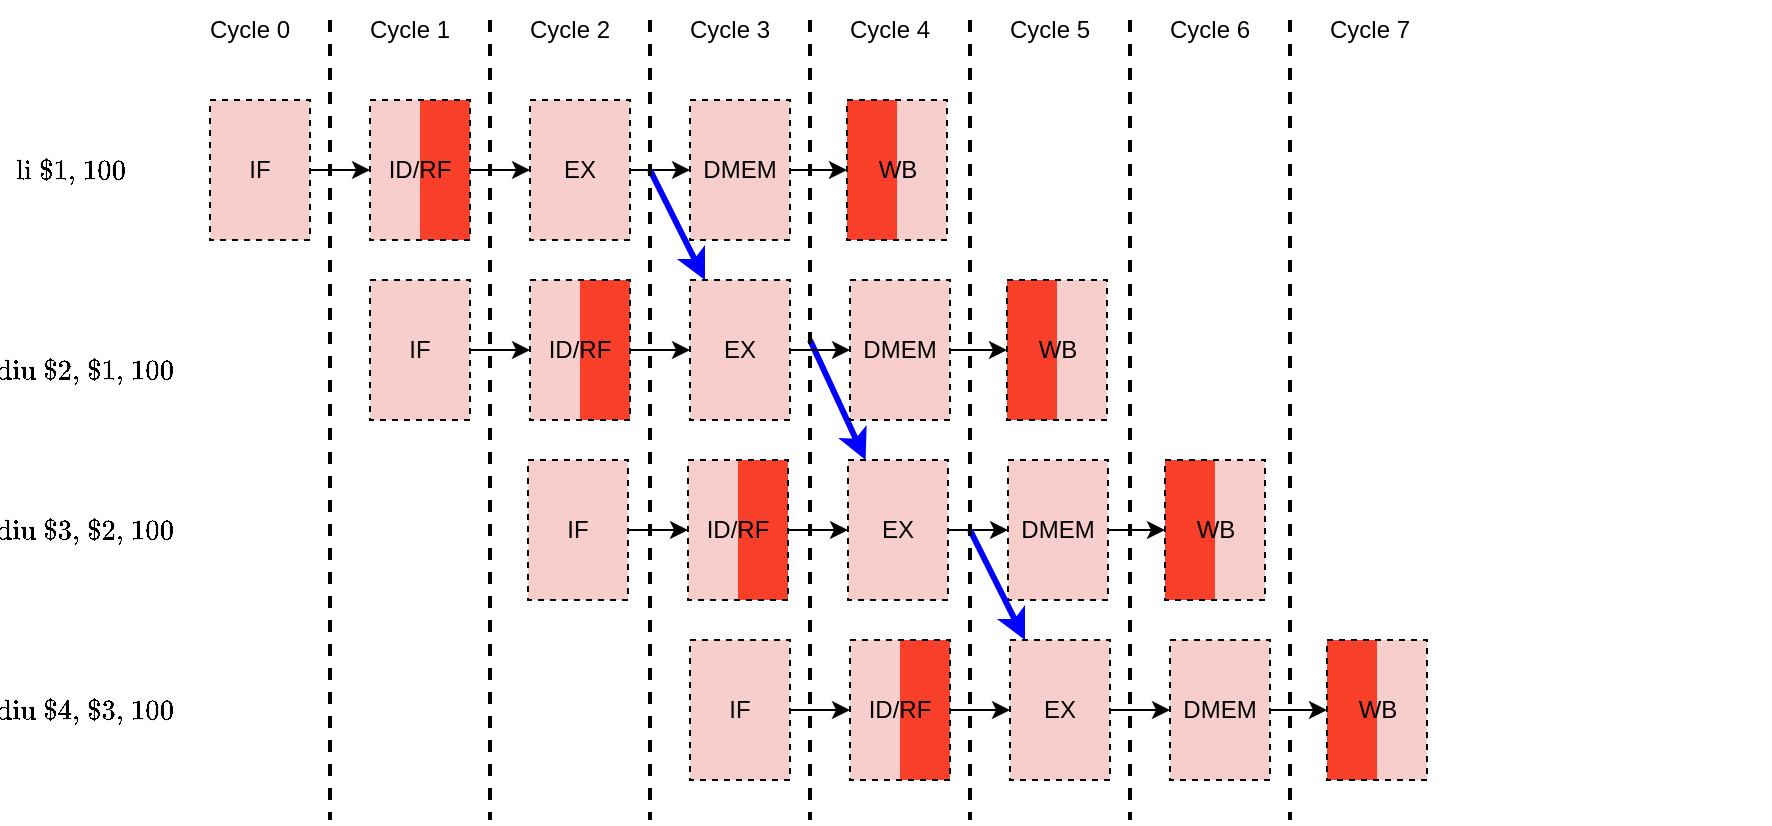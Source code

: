 <mxfile version="20.3.0" type="device"><diagram id="s6YYP6mEnuq6hx_fspEp" name="Page-1"><mxGraphModel dx="1713" dy="531" grid="1" gridSize="10" guides="1" tooltips="1" connect="1" arrows="1" fold="1" page="1" pageScale="1" pageWidth="827" pageHeight="1169" math="1" shadow="0"><root><mxCell id="0"/><mxCell id="1" parent="0"/><mxCell id="wk8AO99OH-ope6MMSdwU-1" style="edgeStyle=orthogonalEdgeStyle;rounded=0;orthogonalLoop=1;jettySize=auto;html=1;exitX=1;exitY=0.5;exitDx=0;exitDy=0;entryX=0;entryY=0.5;entryDx=0;entryDy=0;" edge="1" parent="1" source="wk8AO99OH-ope6MMSdwU-13" target="wk8AO99OH-ope6MMSdwU-4"><mxGeometry relative="1" as="geometry"><mxPoint x="300" y="95" as="sourcePoint"/></mxGeometry></mxCell><mxCell id="wk8AO99OH-ope6MMSdwU-2" style="edgeStyle=orthogonalEdgeStyle;rounded=0;orthogonalLoop=1;jettySize=auto;html=1;exitX=1;exitY=0.5;exitDx=0;exitDy=0;entryX=0;entryY=0.5;entryDx=0;entryDy=0;" edge="1" parent="1" source="wk8AO99OH-ope6MMSdwU-4" target="wk8AO99OH-ope6MMSdwU-9"><mxGeometry relative="1" as="geometry"/></mxCell><mxCell id="wk8AO99OH-ope6MMSdwU-3" style="rounded=0;orthogonalLoop=1;jettySize=auto;html=1;strokeWidth=3;strokeColor=#0000FF;" edge="1" parent="1" target="wk8AO99OH-ope6MMSdwU-20"><mxGeometry relative="1" as="geometry"><mxPoint x="290" y="95" as="sourcePoint"/></mxGeometry></mxCell><mxCell id="wk8AO99OH-ope6MMSdwU-4" value="EX" style="rounded=0;whiteSpace=wrap;html=1;dashed=1;fillColor=#f8cecc;strokeColor=#000000;" vertex="1" parent="1"><mxGeometry x="230" y="60" width="50" height="70" as="geometry"/></mxCell><mxCell id="wk8AO99OH-ope6MMSdwU-5" style="edgeStyle=orthogonalEdgeStyle;rounded=0;orthogonalLoop=1;jettySize=auto;html=1;exitX=1;exitY=0.5;exitDx=0;exitDy=0;entryX=0;entryY=0.5;entryDx=0;entryDy=0;" edge="1" parent="1" source="wk8AO99OH-ope6MMSdwU-6" target="wk8AO99OH-ope6MMSdwU-13"><mxGeometry relative="1" as="geometry"/></mxCell><mxCell id="wk8AO99OH-ope6MMSdwU-6" value="IF" style="rounded=0;whiteSpace=wrap;html=1;dashed=1;fillColor=#f8cecc;strokeColor=#000000;" vertex="1" parent="1"><mxGeometry x="70" y="60" width="50" height="70" as="geometry"/></mxCell><mxCell id="wk8AO99OH-ope6MMSdwU-7" style="edgeStyle=orthogonalEdgeStyle;rounded=0;orthogonalLoop=1;jettySize=auto;html=1;exitX=1;exitY=0.5;exitDx=0;exitDy=0;entryX=0;entryY=0.5;entryDx=0;entryDy=0;" edge="1" parent="1" source="wk8AO99OH-ope6MMSdwU-9" target="wk8AO99OH-ope6MMSdwU-17"><mxGeometry relative="1" as="geometry"/></mxCell><mxCell id="wk8AO99OH-ope6MMSdwU-8" style="edgeStyle=none;rounded=0;orthogonalLoop=1;jettySize=auto;html=1;strokeColor=#0000FF;strokeWidth=3;" edge="1" parent="1" target="wk8AO99OH-ope6MMSdwU-35"><mxGeometry relative="1" as="geometry"><mxPoint x="370" y="180" as="sourcePoint"/></mxGeometry></mxCell><mxCell id="wk8AO99OH-ope6MMSdwU-9" value="DMEM" style="rounded=0;whiteSpace=wrap;html=1;fillColor=#f8cecc;strokeColor=#000000;strokeWidth=1;dashed=1;" vertex="1" parent="1"><mxGeometry x="310" y="60" width="50" height="70" as="geometry"/></mxCell><mxCell id="wk8AO99OH-ope6MMSdwU-10" value="" style="group" vertex="1" connectable="0" parent="1"><mxGeometry x="150" y="60" width="50" height="70" as="geometry"/></mxCell><mxCell id="wk8AO99OH-ope6MMSdwU-11" value="" style="rounded=0;whiteSpace=wrap;html=1;dashed=1;strokeColor=none;fillColor=#f8cecc;" vertex="1" parent="wk8AO99OH-ope6MMSdwU-10"><mxGeometry width="25" height="70" as="geometry"/></mxCell><mxCell id="wk8AO99OH-ope6MMSdwU-12" value="" style="rounded=0;whiteSpace=wrap;html=1;dashed=1;strokeColor=none;fillColor=#F83F2A;" vertex="1" parent="wk8AO99OH-ope6MMSdwU-10"><mxGeometry x="25" width="25" height="70" as="geometry"/></mxCell><mxCell id="wk8AO99OH-ope6MMSdwU-13" value="ID/RF" style="rounded=0;whiteSpace=wrap;html=1;dashed=1;fillColor=none;strokeColor=default;" vertex="1" parent="wk8AO99OH-ope6MMSdwU-10"><mxGeometry width="50" height="70" as="geometry"/></mxCell><mxCell id="wk8AO99OH-ope6MMSdwU-14" value="" style="group" vertex="1" connectable="0" parent="1"><mxGeometry x="388.5" y="60" width="50" height="70" as="geometry"/></mxCell><mxCell id="wk8AO99OH-ope6MMSdwU-15" value="" style="rounded=0;whiteSpace=wrap;html=1;dashed=1;strokeColor=none;fillColor=#f8cecc;" vertex="1" parent="wk8AO99OH-ope6MMSdwU-14"><mxGeometry x="25" width="25" height="70" as="geometry"/></mxCell><mxCell id="wk8AO99OH-ope6MMSdwU-16" value="" style="rounded=0;whiteSpace=wrap;html=1;dashed=1;strokeColor=none;fillColor=#F83F2A;" vertex="1" parent="wk8AO99OH-ope6MMSdwU-14"><mxGeometry width="25" height="70" as="geometry"/></mxCell><mxCell id="wk8AO99OH-ope6MMSdwU-17" value="WB" style="rounded=0;whiteSpace=wrap;html=1;dashed=1;fillColor=none;strokeColor=default;" vertex="1" parent="wk8AO99OH-ope6MMSdwU-14"><mxGeometry width="50" height="70" as="geometry"/></mxCell><mxCell id="wk8AO99OH-ope6MMSdwU-18" style="edgeStyle=orthogonalEdgeStyle;rounded=0;orthogonalLoop=1;jettySize=auto;html=1;exitX=1;exitY=0.5;exitDx=0;exitDy=0;entryX=0;entryY=0.5;entryDx=0;entryDy=0;" edge="1" parent="1" source="wk8AO99OH-ope6MMSdwU-28" target="wk8AO99OH-ope6MMSdwU-20"><mxGeometry relative="1" as="geometry"><mxPoint x="380" y="185" as="sourcePoint"/></mxGeometry></mxCell><mxCell id="wk8AO99OH-ope6MMSdwU-19" style="edgeStyle=orthogonalEdgeStyle;rounded=0;orthogonalLoop=1;jettySize=auto;html=1;exitX=1;exitY=0.5;exitDx=0;exitDy=0;entryX=0;entryY=0.5;entryDx=0;entryDy=0;" edge="1" parent="1" source="wk8AO99OH-ope6MMSdwU-20" target="wk8AO99OH-ope6MMSdwU-24"><mxGeometry relative="1" as="geometry"/></mxCell><mxCell id="wk8AO99OH-ope6MMSdwU-20" value="EX" style="rounded=0;whiteSpace=wrap;html=1;dashed=1;fillColor=#f8cecc;strokeColor=#000000;" vertex="1" parent="1"><mxGeometry x="310" y="150" width="50" height="70" as="geometry"/></mxCell><mxCell id="wk8AO99OH-ope6MMSdwU-21" style="edgeStyle=orthogonalEdgeStyle;rounded=0;orthogonalLoop=1;jettySize=auto;html=1;exitX=1;exitY=0.5;exitDx=0;exitDy=0;entryX=0;entryY=0.5;entryDx=0;entryDy=0;" edge="1" parent="1" source="wk8AO99OH-ope6MMSdwU-22" target="wk8AO99OH-ope6MMSdwU-28"><mxGeometry relative="1" as="geometry"/></mxCell><mxCell id="wk8AO99OH-ope6MMSdwU-22" value="IF" style="rounded=0;whiteSpace=wrap;html=1;dashed=1;fillColor=#f8cecc;strokeColor=#000000;" vertex="1" parent="1"><mxGeometry x="150" y="150" width="50" height="70" as="geometry"/></mxCell><mxCell id="wk8AO99OH-ope6MMSdwU-23" style="edgeStyle=orthogonalEdgeStyle;rounded=0;orthogonalLoop=1;jettySize=auto;html=1;exitX=1;exitY=0.5;exitDx=0;exitDy=0;entryX=0;entryY=0.5;entryDx=0;entryDy=0;" edge="1" parent="1" source="wk8AO99OH-ope6MMSdwU-24" target="wk8AO99OH-ope6MMSdwU-32"><mxGeometry relative="1" as="geometry"/></mxCell><mxCell id="wk8AO99OH-ope6MMSdwU-24" value="DMEM" style="rounded=0;whiteSpace=wrap;html=1;fillColor=#f8cecc;strokeColor=#000000;strokeWidth=1;dashed=1;" vertex="1" parent="1"><mxGeometry x="390" y="150" width="50" height="70" as="geometry"/></mxCell><mxCell id="wk8AO99OH-ope6MMSdwU-25" value="" style="group" vertex="1" connectable="0" parent="1"><mxGeometry x="230" y="150" width="50" height="70" as="geometry"/></mxCell><mxCell id="wk8AO99OH-ope6MMSdwU-26" value="" style="rounded=0;whiteSpace=wrap;html=1;dashed=1;strokeColor=none;fillColor=#f8cecc;" vertex="1" parent="wk8AO99OH-ope6MMSdwU-25"><mxGeometry width="25" height="70" as="geometry"/></mxCell><mxCell id="wk8AO99OH-ope6MMSdwU-27" value="" style="rounded=0;whiteSpace=wrap;html=1;dashed=1;strokeColor=none;fillColor=#F83F2A;" vertex="1" parent="wk8AO99OH-ope6MMSdwU-25"><mxGeometry x="25" width="25" height="70" as="geometry"/></mxCell><mxCell id="wk8AO99OH-ope6MMSdwU-28" value="ID/RF" style="rounded=0;whiteSpace=wrap;html=1;dashed=1;fillColor=none;strokeColor=default;" vertex="1" parent="wk8AO99OH-ope6MMSdwU-25"><mxGeometry width="50" height="70" as="geometry"/></mxCell><mxCell id="wk8AO99OH-ope6MMSdwU-29" value="" style="group" vertex="1" connectable="0" parent="1"><mxGeometry x="468.5" y="150" width="50" height="70" as="geometry"/></mxCell><mxCell id="wk8AO99OH-ope6MMSdwU-30" value="" style="rounded=0;whiteSpace=wrap;html=1;dashed=1;strokeColor=none;fillColor=#f8cecc;" vertex="1" parent="wk8AO99OH-ope6MMSdwU-29"><mxGeometry x="25" width="25" height="70" as="geometry"/></mxCell><mxCell id="wk8AO99OH-ope6MMSdwU-31" value="" style="rounded=0;whiteSpace=wrap;html=1;dashed=1;strokeColor=none;fillColor=#F83F2A;" vertex="1" parent="wk8AO99OH-ope6MMSdwU-29"><mxGeometry width="25" height="70" as="geometry"/></mxCell><mxCell id="wk8AO99OH-ope6MMSdwU-32" value="WB" style="rounded=0;whiteSpace=wrap;html=1;dashed=1;fillColor=none;strokeColor=default;" vertex="1" parent="wk8AO99OH-ope6MMSdwU-29"><mxGeometry width="50" height="70" as="geometry"/></mxCell><mxCell id="wk8AO99OH-ope6MMSdwU-33" style="edgeStyle=orthogonalEdgeStyle;rounded=0;orthogonalLoop=1;jettySize=auto;html=1;exitX=1;exitY=0.5;exitDx=0;exitDy=0;entryX=0;entryY=0.5;entryDx=0;entryDy=0;" edge="1" parent="1" source="wk8AO99OH-ope6MMSdwU-43" target="wk8AO99OH-ope6MMSdwU-35"><mxGeometry relative="1" as="geometry"><mxPoint x="459" y="275" as="sourcePoint"/></mxGeometry></mxCell><mxCell id="wk8AO99OH-ope6MMSdwU-34" style="edgeStyle=orthogonalEdgeStyle;rounded=0;orthogonalLoop=1;jettySize=auto;html=1;exitX=1;exitY=0.5;exitDx=0;exitDy=0;entryX=0;entryY=0.5;entryDx=0;entryDy=0;" edge="1" parent="1" source="wk8AO99OH-ope6MMSdwU-35" target="wk8AO99OH-ope6MMSdwU-39"><mxGeometry relative="1" as="geometry"/></mxCell><mxCell id="wk8AO99OH-ope6MMSdwU-35" value="EX" style="rounded=0;whiteSpace=wrap;html=1;dashed=1;fillColor=#f8cecc;strokeColor=#000000;" vertex="1" parent="1"><mxGeometry x="389" y="240" width="50" height="70" as="geometry"/></mxCell><mxCell id="wk8AO99OH-ope6MMSdwU-36" style="edgeStyle=orthogonalEdgeStyle;rounded=0;orthogonalLoop=1;jettySize=auto;html=1;exitX=1;exitY=0.5;exitDx=0;exitDy=0;entryX=0;entryY=0.5;entryDx=0;entryDy=0;" edge="1" parent="1" source="wk8AO99OH-ope6MMSdwU-37" target="wk8AO99OH-ope6MMSdwU-43"><mxGeometry relative="1" as="geometry"/></mxCell><mxCell id="wk8AO99OH-ope6MMSdwU-37" value="IF" style="rounded=0;whiteSpace=wrap;html=1;dashed=1;fillColor=#f8cecc;strokeColor=#000000;" vertex="1" parent="1"><mxGeometry x="229" y="240" width="50" height="70" as="geometry"/></mxCell><mxCell id="wk8AO99OH-ope6MMSdwU-38" style="edgeStyle=orthogonalEdgeStyle;rounded=0;orthogonalLoop=1;jettySize=auto;html=1;exitX=1;exitY=0.5;exitDx=0;exitDy=0;entryX=0;entryY=0.5;entryDx=0;entryDy=0;" edge="1" parent="1" source="wk8AO99OH-ope6MMSdwU-39" target="wk8AO99OH-ope6MMSdwU-47"><mxGeometry relative="1" as="geometry"/></mxCell><mxCell id="wk8AO99OH-ope6MMSdwU-39" value="DMEM" style="rounded=0;whiteSpace=wrap;html=1;fillColor=#f8cecc;strokeColor=#000000;strokeWidth=1;dashed=1;" vertex="1" parent="1"><mxGeometry x="469" y="240" width="50" height="70" as="geometry"/></mxCell><mxCell id="wk8AO99OH-ope6MMSdwU-40" value="" style="group" vertex="1" connectable="0" parent="1"><mxGeometry x="309" y="240" width="50" height="70" as="geometry"/></mxCell><mxCell id="wk8AO99OH-ope6MMSdwU-41" value="" style="rounded=0;whiteSpace=wrap;html=1;dashed=1;strokeColor=none;fillColor=#f8cecc;" vertex="1" parent="wk8AO99OH-ope6MMSdwU-40"><mxGeometry width="25" height="70" as="geometry"/></mxCell><mxCell id="wk8AO99OH-ope6MMSdwU-42" value="" style="rounded=0;whiteSpace=wrap;html=1;dashed=1;strokeColor=none;fillColor=#F83F2A;" vertex="1" parent="wk8AO99OH-ope6MMSdwU-40"><mxGeometry x="25" width="25" height="70" as="geometry"/></mxCell><mxCell id="wk8AO99OH-ope6MMSdwU-43" value="ID/RF" style="rounded=0;whiteSpace=wrap;html=1;dashed=1;fillColor=none;strokeColor=default;" vertex="1" parent="wk8AO99OH-ope6MMSdwU-40"><mxGeometry width="50" height="70" as="geometry"/></mxCell><mxCell id="wk8AO99OH-ope6MMSdwU-44" value="" style="group" vertex="1" connectable="0" parent="1"><mxGeometry x="547.5" y="240" width="50" height="70" as="geometry"/></mxCell><mxCell id="wk8AO99OH-ope6MMSdwU-45" value="" style="rounded=0;whiteSpace=wrap;html=1;dashed=1;strokeColor=none;fillColor=#f8cecc;" vertex="1" parent="wk8AO99OH-ope6MMSdwU-44"><mxGeometry x="25" width="25" height="70" as="geometry"/></mxCell><mxCell id="wk8AO99OH-ope6MMSdwU-46" value="" style="rounded=0;whiteSpace=wrap;html=1;dashed=1;strokeColor=none;fillColor=#F83F2A;" vertex="1" parent="wk8AO99OH-ope6MMSdwU-44"><mxGeometry width="25" height="70" as="geometry"/></mxCell><mxCell id="wk8AO99OH-ope6MMSdwU-47" value="WB" style="rounded=0;whiteSpace=wrap;html=1;dashed=1;fillColor=none;strokeColor=default;" vertex="1" parent="wk8AO99OH-ope6MMSdwU-44"><mxGeometry width="50" height="70" as="geometry"/></mxCell><mxCell id="wk8AO99OH-ope6MMSdwU-48" value="Cycle 1" style="text;html=1;strokeColor=none;fillColor=none;align=center;verticalAlign=middle;whiteSpace=wrap;rounded=0;strokeWidth=4;" vertex="1" parent="1"><mxGeometry x="130" y="10" width="80" height="30" as="geometry"/></mxCell><mxCell id="wk8AO99OH-ope6MMSdwU-49" value="Cycle 0" style="text;html=1;strokeColor=none;fillColor=none;align=center;verticalAlign=middle;whiteSpace=wrap;rounded=0;strokeWidth=4;" vertex="1" parent="1"><mxGeometry x="50" y="10" width="80" height="30" as="geometry"/></mxCell><mxCell id="wk8AO99OH-ope6MMSdwU-50" value="Cycle 2" style="text;html=1;strokeColor=none;fillColor=none;align=center;verticalAlign=middle;whiteSpace=wrap;rounded=0;strokeWidth=4;" vertex="1" parent="1"><mxGeometry x="210" y="10" width="80" height="30" as="geometry"/></mxCell><mxCell id="wk8AO99OH-ope6MMSdwU-51" value="Cycle 3" style="text;html=1;strokeColor=none;fillColor=none;align=center;verticalAlign=middle;whiteSpace=wrap;rounded=0;strokeWidth=4;" vertex="1" parent="1"><mxGeometry x="290" y="10" width="80" height="30" as="geometry"/></mxCell><mxCell id="wk8AO99OH-ope6MMSdwU-52" value="Cycle 4" style="text;html=1;strokeColor=none;fillColor=none;align=center;verticalAlign=middle;whiteSpace=wrap;rounded=0;strokeWidth=4;" vertex="1" parent="1"><mxGeometry x="370" y="10" width="80" height="30" as="geometry"/></mxCell><mxCell id="wk8AO99OH-ope6MMSdwU-53" value="Cycle 5" style="text;html=1;strokeColor=none;fillColor=none;align=center;verticalAlign=middle;whiteSpace=wrap;rounded=0;strokeWidth=4;" vertex="1" parent="1"><mxGeometry x="450" y="10" width="80" height="30" as="geometry"/></mxCell><mxCell id="wk8AO99OH-ope6MMSdwU-54" value="Cycle 6" style="text;html=1;strokeColor=none;fillColor=none;align=center;verticalAlign=middle;whiteSpace=wrap;rounded=0;strokeWidth=4;" vertex="1" parent="1"><mxGeometry x="530" y="10" width="80" height="30" as="geometry"/></mxCell><mxCell id="wk8AO99OH-ope6MMSdwU-55" value="Cycle 7" style="text;html=1;strokeColor=none;fillColor=none;align=center;verticalAlign=middle;whiteSpace=wrap;rounded=0;strokeWidth=4;" vertex="1" parent="1"><mxGeometry x="610" y="10" width="80" height="30" as="geometry"/></mxCell><mxCell id="wk8AO99OH-ope6MMSdwU-56" value="$$\text{li \$1, 100}$$" style="text;html=1;strokeColor=none;fillColor=none;align=center;verticalAlign=middle;whiteSpace=wrap;rounded=0;" vertex="1" parent="1"><mxGeometry x="-30" y="80" width="60" height="30" as="geometry"/></mxCell><mxCell id="wk8AO99OH-ope6MMSdwU-57" value="$$\text{addiu \$2, \$1, 100}$$" style="text;html=1;strokeColor=none;fillColor=none;align=center;verticalAlign=middle;whiteSpace=wrap;rounded=0;" vertex="1" parent="1"><mxGeometry x="-30" y="180" width="60" height="30" as="geometry"/></mxCell><mxCell id="wk8AO99OH-ope6MMSdwU-58" value="$$\text{addiu \$3, \$2, 100}$$" style="text;html=1;strokeColor=none;fillColor=none;align=center;verticalAlign=middle;whiteSpace=wrap;rounded=0;" vertex="1" parent="1"><mxGeometry x="-30" y="260" width="60" height="30" as="geometry"/></mxCell><mxCell id="wk8AO99OH-ope6MMSdwU-59" value="$$\text{addiu \$4, \$3, 100}$$" style="text;html=1;strokeColor=none;fillColor=none;align=center;verticalAlign=middle;whiteSpace=wrap;rounded=0;" vertex="1" parent="1"><mxGeometry x="-30" y="350" width="60" height="30" as="geometry"/></mxCell><mxCell id="wk8AO99OH-ope6MMSdwU-60" style="edgeStyle=orthogonalEdgeStyle;rounded=0;orthogonalLoop=1;jettySize=auto;html=1;exitX=1;exitY=0.5;exitDx=0;exitDy=0;entryX=0;entryY=0.5;entryDx=0;entryDy=0;" edge="1" parent="1" source="wk8AO99OH-ope6MMSdwU-70" target="wk8AO99OH-ope6MMSdwU-62"><mxGeometry relative="1" as="geometry"><mxPoint x="540" y="365" as="sourcePoint"/></mxGeometry></mxCell><mxCell id="wk8AO99OH-ope6MMSdwU-61" style="edgeStyle=orthogonalEdgeStyle;rounded=0;orthogonalLoop=1;jettySize=auto;html=1;exitX=1;exitY=0.5;exitDx=0;exitDy=0;entryX=0;entryY=0.5;entryDx=0;entryDy=0;" edge="1" parent="1" source="wk8AO99OH-ope6MMSdwU-62" target="wk8AO99OH-ope6MMSdwU-66"><mxGeometry relative="1" as="geometry"/></mxCell><mxCell id="wk8AO99OH-ope6MMSdwU-62" value="EX" style="rounded=0;whiteSpace=wrap;html=1;dashed=1;fillColor=#f8cecc;strokeColor=#000000;" vertex="1" parent="1"><mxGeometry x="470" y="330" width="50" height="70" as="geometry"/></mxCell><mxCell id="wk8AO99OH-ope6MMSdwU-63" style="edgeStyle=orthogonalEdgeStyle;rounded=0;orthogonalLoop=1;jettySize=auto;html=1;exitX=1;exitY=0.5;exitDx=0;exitDy=0;entryX=0;entryY=0.5;entryDx=0;entryDy=0;" edge="1" parent="1" source="wk8AO99OH-ope6MMSdwU-64" target="wk8AO99OH-ope6MMSdwU-70"><mxGeometry relative="1" as="geometry"/></mxCell><mxCell id="wk8AO99OH-ope6MMSdwU-64" value="IF" style="rounded=0;whiteSpace=wrap;html=1;dashed=1;fillColor=#f8cecc;strokeColor=#000000;" vertex="1" parent="1"><mxGeometry x="310" y="330" width="50" height="70" as="geometry"/></mxCell><mxCell id="wk8AO99OH-ope6MMSdwU-65" style="edgeStyle=orthogonalEdgeStyle;rounded=0;orthogonalLoop=1;jettySize=auto;html=1;exitX=1;exitY=0.5;exitDx=0;exitDy=0;entryX=0;entryY=0.5;entryDx=0;entryDy=0;" edge="1" parent="1" source="wk8AO99OH-ope6MMSdwU-66" target="wk8AO99OH-ope6MMSdwU-74"><mxGeometry relative="1" as="geometry"/></mxCell><mxCell id="wk8AO99OH-ope6MMSdwU-66" value="DMEM" style="rounded=0;whiteSpace=wrap;html=1;fillColor=#f8cecc;strokeColor=#000000;strokeWidth=1;dashed=1;" vertex="1" parent="1"><mxGeometry x="550" y="330" width="50" height="70" as="geometry"/></mxCell><mxCell id="wk8AO99OH-ope6MMSdwU-67" value="" style="group" vertex="1" connectable="0" parent="1"><mxGeometry x="390" y="330" width="50" height="70" as="geometry"/></mxCell><mxCell id="wk8AO99OH-ope6MMSdwU-68" value="" style="rounded=0;whiteSpace=wrap;html=1;dashed=1;strokeColor=none;fillColor=#f8cecc;" vertex="1" parent="wk8AO99OH-ope6MMSdwU-67"><mxGeometry width="25" height="70" as="geometry"/></mxCell><mxCell id="wk8AO99OH-ope6MMSdwU-69" value="" style="rounded=0;whiteSpace=wrap;html=1;dashed=1;strokeColor=none;fillColor=#F83F2A;" vertex="1" parent="wk8AO99OH-ope6MMSdwU-67"><mxGeometry x="25" width="25" height="70" as="geometry"/></mxCell><mxCell id="wk8AO99OH-ope6MMSdwU-70" value="ID/RF" style="rounded=0;whiteSpace=wrap;html=1;dashed=1;fillColor=none;strokeColor=default;" vertex="1" parent="wk8AO99OH-ope6MMSdwU-67"><mxGeometry width="50" height="70" as="geometry"/></mxCell><mxCell id="wk8AO99OH-ope6MMSdwU-71" value="" style="group" vertex="1" connectable="0" parent="1"><mxGeometry x="628.5" y="330" width="50" height="70" as="geometry"/></mxCell><mxCell id="wk8AO99OH-ope6MMSdwU-72" value="" style="rounded=0;whiteSpace=wrap;html=1;dashed=1;strokeColor=none;fillColor=#f8cecc;" vertex="1" parent="wk8AO99OH-ope6MMSdwU-71"><mxGeometry x="25" width="25" height="70" as="geometry"/></mxCell><mxCell id="wk8AO99OH-ope6MMSdwU-73" value="" style="rounded=0;whiteSpace=wrap;html=1;dashed=1;strokeColor=none;fillColor=#F83F2A;" vertex="1" parent="wk8AO99OH-ope6MMSdwU-71"><mxGeometry width="25" height="70" as="geometry"/></mxCell><mxCell id="wk8AO99OH-ope6MMSdwU-74" value="WB" style="rounded=0;whiteSpace=wrap;html=1;dashed=1;fillColor=none;strokeColor=default;" vertex="1" parent="wk8AO99OH-ope6MMSdwU-71"><mxGeometry width="50" height="70" as="geometry"/></mxCell><mxCell id="wk8AO99OH-ope6MMSdwU-75" style="edgeStyle=none;rounded=0;orthogonalLoop=1;jettySize=auto;html=1;strokeColor=#0000FF;strokeWidth=3;" edge="1" parent="1" target="wk8AO99OH-ope6MMSdwU-62"><mxGeometry relative="1" as="geometry"><mxPoint x="450" y="275" as="sourcePoint"/></mxGeometry></mxCell><mxCell id="wk8AO99OH-ope6MMSdwU-76" value="" style="group" vertex="1" connectable="0" parent="1"><mxGeometry x="130" y="20" width="720" height="400" as="geometry"/></mxCell><mxCell id="wk8AO99OH-ope6MMSdwU-77" value="" style="endArrow=none;dashed=1;html=1;strokeWidth=2;rounded=0;" edge="1" parent="wk8AO99OH-ope6MMSdwU-76"><mxGeometry width="50" height="50" relative="1" as="geometry"><mxPoint as="sourcePoint"/><mxPoint y="400" as="targetPoint"/></mxGeometry></mxCell><mxCell id="wk8AO99OH-ope6MMSdwU-78" value="" style="endArrow=none;dashed=1;html=1;strokeWidth=2;rounded=0;" edge="1" parent="wk8AO99OH-ope6MMSdwU-76"><mxGeometry width="50" height="50" relative="1" as="geometry"><mxPoint x="80" as="sourcePoint"/><mxPoint x="80" y="400" as="targetPoint"/></mxGeometry></mxCell><mxCell id="wk8AO99OH-ope6MMSdwU-79" value="" style="endArrow=none;dashed=1;html=1;strokeWidth=2;rounded=0;" edge="1" parent="wk8AO99OH-ope6MMSdwU-76"><mxGeometry width="50" height="50" relative="1" as="geometry"><mxPoint x="160" as="sourcePoint"/><mxPoint x="160" y="400" as="targetPoint"/></mxGeometry></mxCell><mxCell id="wk8AO99OH-ope6MMSdwU-80" value="" style="endArrow=none;dashed=1;html=1;strokeWidth=2;rounded=0;" edge="1" parent="wk8AO99OH-ope6MMSdwU-76"><mxGeometry width="50" height="50" relative="1" as="geometry"><mxPoint x="240" as="sourcePoint"/><mxPoint x="240" y="400" as="targetPoint"/></mxGeometry></mxCell><mxCell id="wk8AO99OH-ope6MMSdwU-81" value="" style="endArrow=none;dashed=1;html=1;strokeWidth=2;rounded=0;" edge="1" parent="wk8AO99OH-ope6MMSdwU-76"><mxGeometry width="50" height="50" relative="1" as="geometry"><mxPoint x="320" as="sourcePoint"/><mxPoint x="320" y="400" as="targetPoint"/></mxGeometry></mxCell><mxCell id="wk8AO99OH-ope6MMSdwU-82" value="" style="endArrow=none;dashed=1;html=1;strokeWidth=2;rounded=0;" edge="1" parent="wk8AO99OH-ope6MMSdwU-76"><mxGeometry width="50" height="50" relative="1" as="geometry"><mxPoint x="400" as="sourcePoint"/><mxPoint x="400" y="400" as="targetPoint"/></mxGeometry></mxCell><mxCell id="wk8AO99OH-ope6MMSdwU-83" value="" style="endArrow=none;dashed=1;html=1;strokeWidth=2;rounded=0;" edge="1" parent="wk8AO99OH-ope6MMSdwU-76"><mxGeometry width="50" height="50" relative="1" as="geometry"><mxPoint x="480" as="sourcePoint"/><mxPoint x="480" y="400" as="targetPoint"/></mxGeometry></mxCell></root></mxGraphModel></diagram></mxfile>